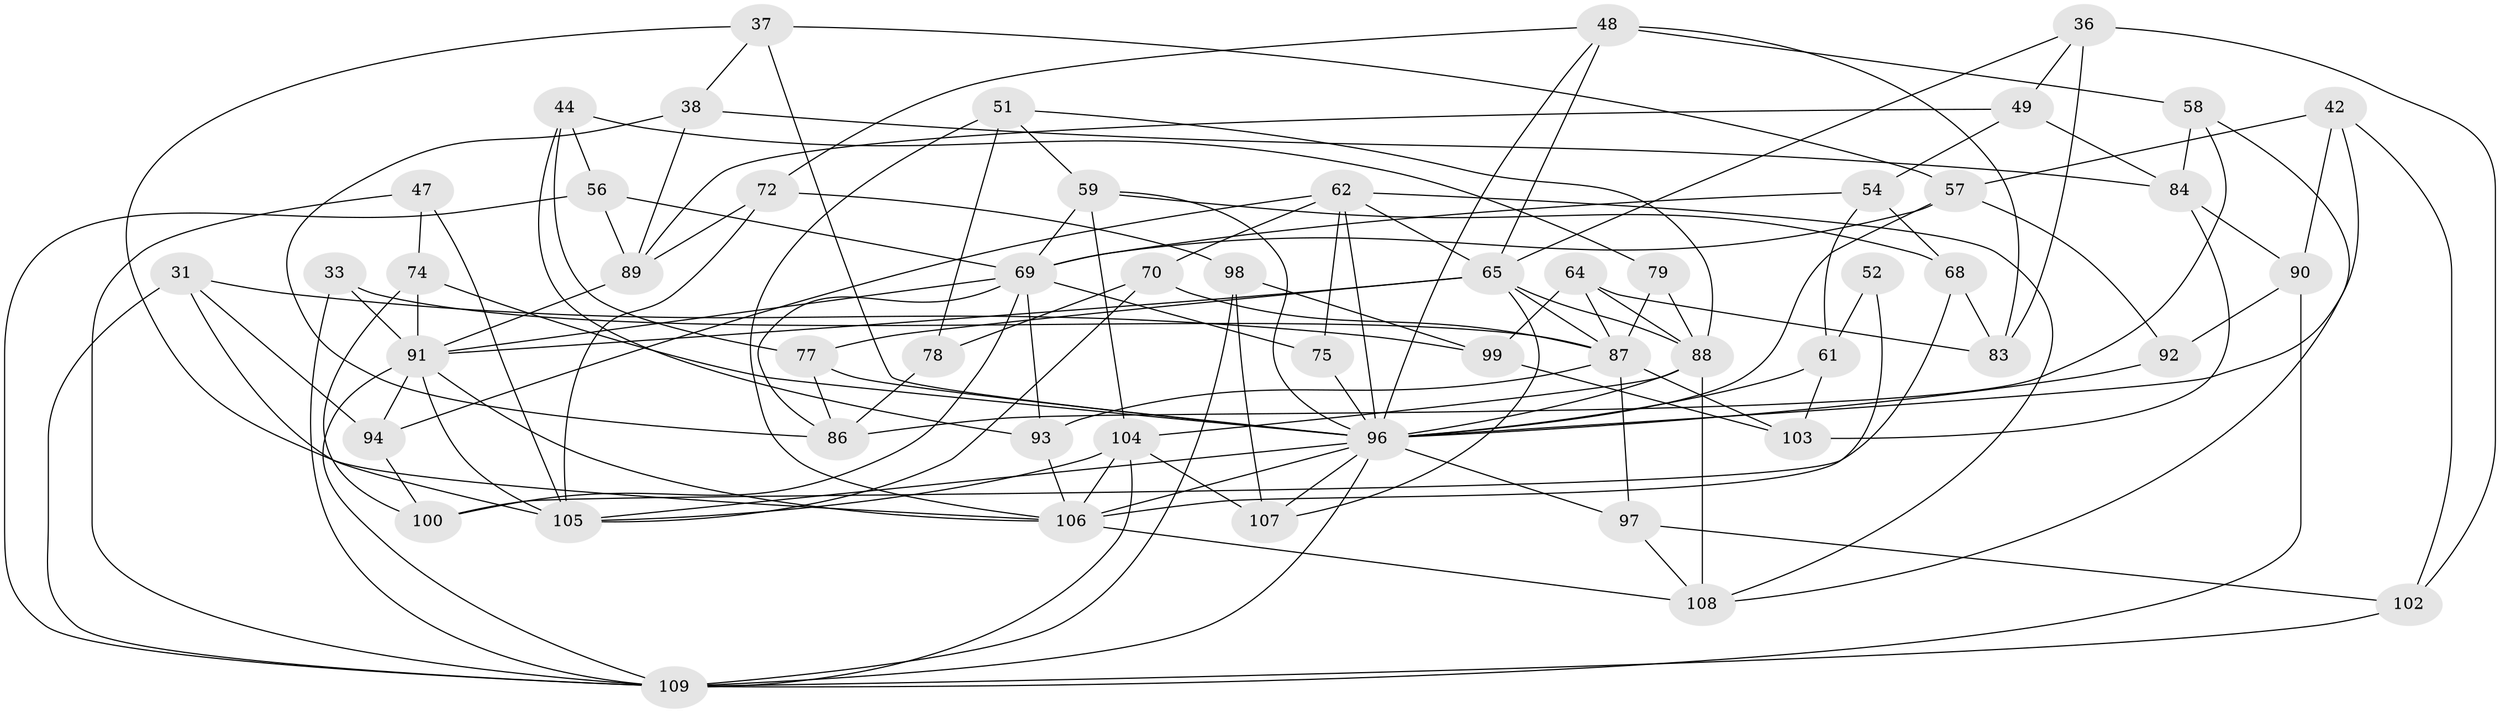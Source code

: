 // original degree distribution, {4: 1.0}
// Generated by graph-tools (version 1.1) at 2025/58/03/09/25 04:58:05]
// undirected, 54 vertices, 133 edges
graph export_dot {
graph [start="1"]
  node [color=gray90,style=filled];
  31;
  33 [super="+17"];
  36;
  37;
  38;
  42;
  44;
  47;
  48 [super="+30"];
  49;
  51;
  52;
  54;
  56 [super="+34"];
  57 [super="+9"];
  58;
  59 [super="+53"];
  61;
  62 [super="+35"];
  64;
  65 [super="+1+22+25"];
  68;
  69 [super="+63+24"];
  70;
  72 [super="+71"];
  74;
  75;
  77;
  78;
  79;
  83;
  84 [super="+60"];
  86 [super="+55"];
  87 [super="+82"];
  88 [super="+2+12+28"];
  89 [super="+7"];
  90 [super="+11"];
  91 [super="+80+32"];
  92;
  93;
  94;
  96 [super="+27+85+81"];
  97;
  98;
  99;
  100;
  102;
  103;
  104 [super="+4+101"];
  105 [super="+14+95+43"];
  106 [super="+41+66"];
  107;
  108 [super="+46"];
  109 [super="+73+67"];
  31 -- 109;
  31 -- 94;
  31 -- 99;
  31 -- 105;
  33 -- 87;
  33 -- 109 [weight=2];
  33 -- 91 [weight=3];
  36 -- 49;
  36 -- 83;
  36 -- 102;
  36 -- 65;
  37 -- 38;
  37 -- 106;
  37 -- 57;
  37 -- 96;
  38 -- 84;
  38 -- 86;
  38 -- 89;
  42 -- 102;
  42 -- 90;
  42 -- 57;
  42 -- 96;
  44 -- 79;
  44 -- 93;
  44 -- 56;
  44 -- 77;
  47 -- 109;
  47 -- 74;
  47 -- 105 [weight=2];
  48 -- 58;
  48 -- 65;
  48 -- 72 [weight=2];
  48 -- 83;
  48 -- 96;
  49 -- 89;
  49 -- 54;
  49 -- 84;
  51 -- 59;
  51 -- 78;
  51 -- 88;
  51 -- 106;
  52 -- 61;
  52 -- 106 [weight=3];
  54 -- 68;
  54 -- 61;
  54 -- 69;
  56 -- 89 [weight=2];
  56 -- 109 [weight=2];
  56 -- 69;
  57 -- 92 [weight=2];
  57 -- 69;
  57 -- 96;
  58 -- 84;
  58 -- 108;
  58 -- 86;
  59 -- 104 [weight=2];
  59 -- 68;
  59 -- 69;
  59 -- 96;
  61 -- 96;
  61 -- 103;
  62 -- 70;
  62 -- 108;
  62 -- 96 [weight=2];
  62 -- 65;
  62 -- 94;
  62 -- 75 [weight=2];
  64 -- 83;
  64 -- 99;
  64 -- 87;
  64 -- 88;
  65 -- 107;
  65 -- 87 [weight=3];
  65 -- 77;
  65 -- 88 [weight=2];
  65 -- 91 [weight=2];
  68 -- 100;
  68 -- 83;
  69 -- 100;
  69 -- 86;
  69 -- 91 [weight=2];
  69 -- 75;
  69 -- 93;
  70 -- 87;
  70 -- 105;
  70 -- 78;
  72 -- 105 [weight=2];
  72 -- 89;
  72 -- 98;
  74 -- 100;
  74 -- 91;
  74 -- 96;
  75 -- 96;
  77 -- 86;
  77 -- 96;
  78 -- 86 [weight=2];
  79 -- 88 [weight=2];
  79 -- 87;
  84 -- 90 [weight=2];
  84 -- 103;
  87 -- 97;
  87 -- 103;
  87 -- 93;
  88 -- 104;
  88 -- 108 [weight=2];
  88 -- 96 [weight=3];
  89 -- 91;
  90 -- 109 [weight=2];
  90 -- 92;
  91 -- 105;
  91 -- 106 [weight=2];
  91 -- 94;
  91 -- 109;
  92 -- 96;
  93 -- 106;
  94 -- 100;
  96 -- 105;
  96 -- 106 [weight=2];
  96 -- 97;
  96 -- 109 [weight=2];
  96 -- 107;
  97 -- 102;
  97 -- 108;
  98 -- 107;
  98 -- 99;
  98 -- 109;
  99 -- 103;
  102 -- 109;
  104 -- 107;
  104 -- 105 [weight=2];
  104 -- 109;
  104 -- 106;
  106 -- 108;
}
